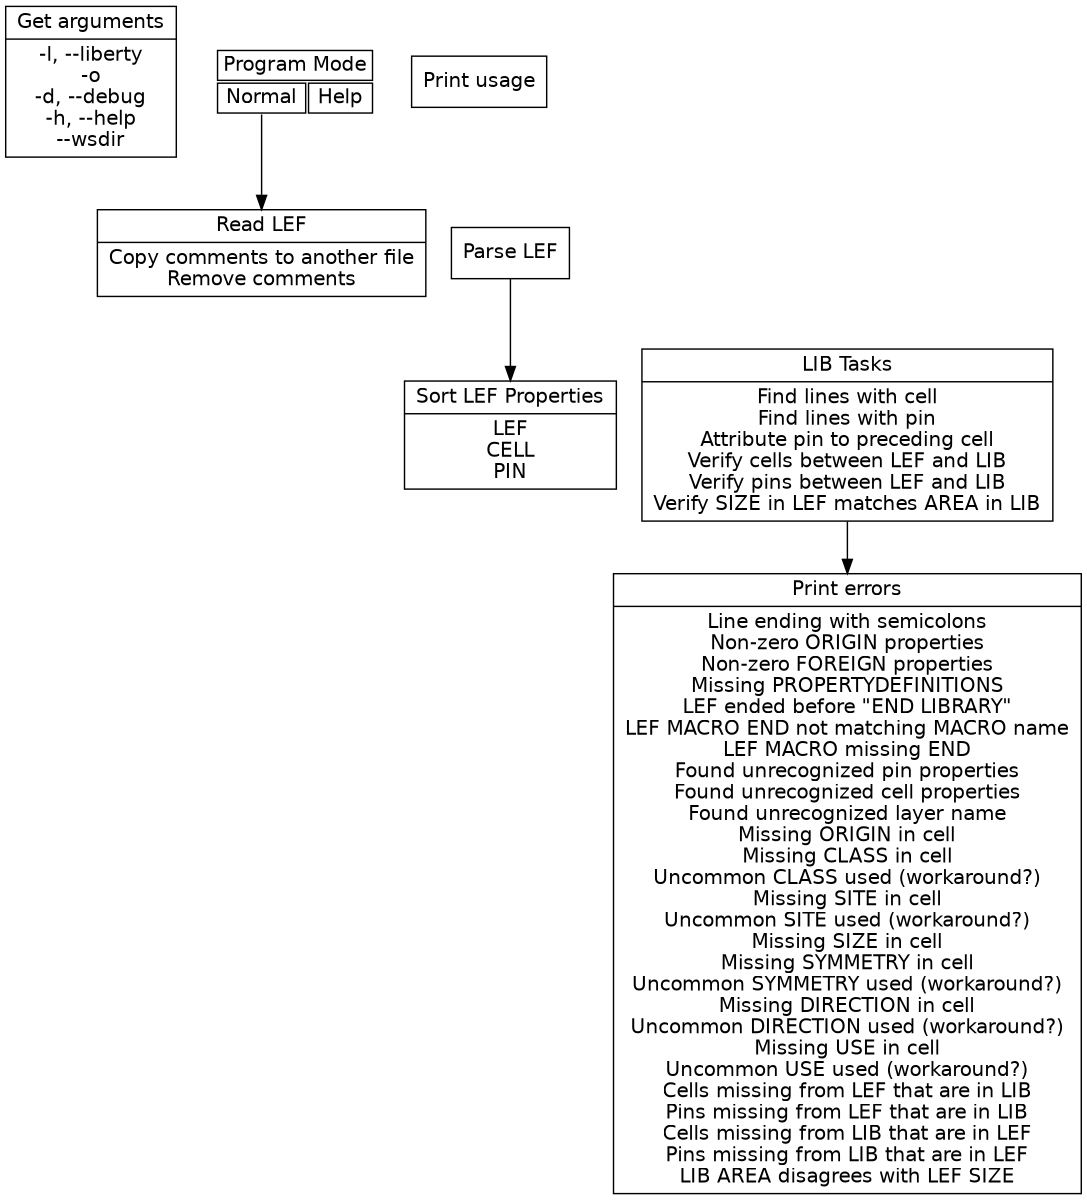 digraph sortLEFdata {
    ordering=out;
    size="12,8";
    ratio=auto;
    rankdir=TB;
    style="invis";    
    concentrate=true;
    node [fontname=Helvetica shape=record width=1];

    ###
    ###
    ###
    {
        rank=same;
        GET_ARGS [label="{Get arguments|-l, --liberty\n-o\n-d, --debug\n-h, --help\n--wsdir}"];
        PROGRAM_MODE [
            shape=plaintext
            label=<
                <table border="0" cellborder="1">
                    <tr>
                        <td colspan="2" port='mode'>Program Mode</td>
                    </tr>
                    <tr>
                        <td port='normal'>Normal</td>
                        <td port='help'>Help</td>
                    </tr>
                </table>
            >
        ];
        GET_ARGS -> PROGRAM_MODE;
        PRINT_USAGE [label="Print usage"];
    }
    

    # Normal Mode
    READ_LEF [label="{Read LEF|Copy comments to another file\nRemove comments}"];    
    PARSE_LEF [label="Parse LEF"];
    SORT_MACRO [label="{Sort LEF Properties|LEF\nCELL\nPIN}"];
    LIB_TASKS [label="{LIB Tasks|Find lines with cell\nFind lines with pin\nAttribute pin to preceding cell\nVerify cells between LEF and LIB\nVerify pins between LEF and LIB\nVerify SIZE in LEF matches AREA in LIB}"];
    ERRORS [label="{Print errors|Line ending with semicolons\nNon-zero ORIGIN properties\nNon-zero FOREIGN properties\nMissing PROPERTYDEFINITIONS\nLEF ended before \"END LIBRARY\"\nLEF MACRO END not matching MACRO name\nLEF MACRO missing END\nFound unrecognized pin properties\nFound unrecognized cell properties\nFound unrecognized layer name\nMissing ORIGIN in cell\nMissing CLASS in cell\nUncommon CLASS used (workaround?)\nMissing SITE in cell\nUncommon SITE used (workaround?)\nMissing SIZE in cell\nMissing SYMMETRY in cell\nUncommon SYMMETRY used (workaround?)\nMissing DIRECTION in cell\nUncommon DIRECTION used (workaround?)\nMissing USE in cell\nUncommon USE used (workaround?)\nCells missing from LEF that are in LIB\nPins missing from LEF that are in LIB\nCells missing from LIB that are in LEF\nPins missing from LIB that are in LEF\nLIB AREA disagrees with LEF SIZE}"];

    ###
    ###
    ###
    {
        rank=same;
        READ_LEF;
        PARSE_LEF;
    }
    {
        rank=same;
        SORT_MACRO;
        LIB_TASKS;
    }

    PROGRAM_MODE:help
    -> PRINT_USAGE;
    PROGRAM_MODE:normal
    -> READ_LEF
    -> PARSE_LEF
    -> SORT_MACRO
    -> LIB_TASKS
    -> ERRORS;
}